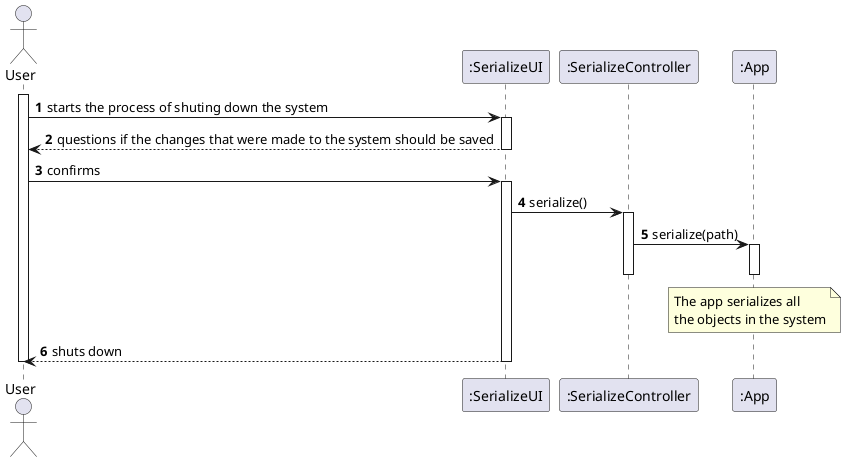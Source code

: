 @startuml SD
autonumber
actor "User" as U
participant ":SerializeUI" as ui
participant ":SerializeController" as ctr
participant ":App" as app

activate U
        U -> ui : starts the process of shuting down the system
        activate ui
                ui --> U : questions if the changes that were made to the system should be saved
        deactivate ui
        U -> ui : confirms
        activate ui
                ui -> ctr : serialize()
                activate ctr
                        ctr -> app : serialize(path)
                        activate app
                                note over app : The app serializes all \nthe objects in the system
                        deactivate app
                deactivate ctr
                ui --> U : shuts down
        deactivate ui
deactivate U

@enduml